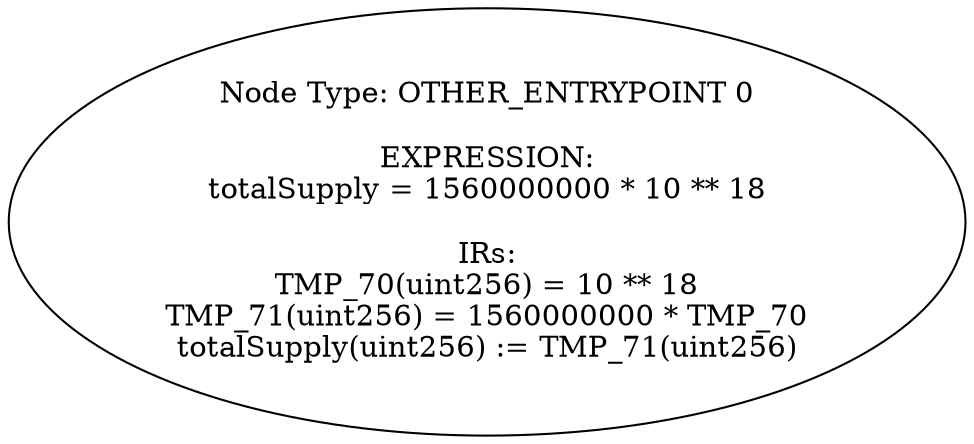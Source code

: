 digraph{
0[label="Node Type: OTHER_ENTRYPOINT 0

EXPRESSION:
totalSupply = 1560000000 * 10 ** 18

IRs:
TMP_70(uint256) = 10 ** 18
TMP_71(uint256) = 1560000000 * TMP_70
totalSupply(uint256) := TMP_71(uint256)"];
}
